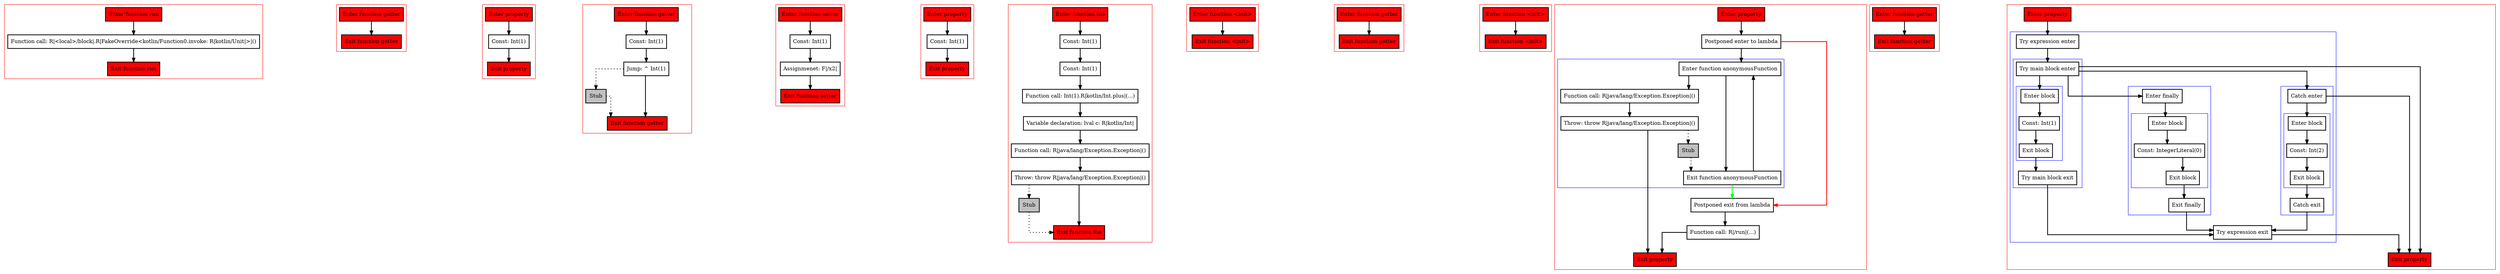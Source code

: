 digraph propertiesAndInitBlocks_kt {
    graph [splines=ortho nodesep=3]
    node [shape=box penwidth=2]
    edge [penwidth=2]

    subgraph cluster_0 {
        color=red
        0 [label="Enter function run" style="filled" fillcolor=red];
        1 [label="Function call: R|<local>/block|.R|FakeOverride<kotlin/Function0.invoke: R|kotlin/Unit|>|()"];
        2 [label="Exit function run" style="filled" fillcolor=red];
    }

    0 -> {1};
    1 -> {2};

    subgraph cluster_1 {
        color=red
        3 [label="Enter function getter" style="filled" fillcolor=red];
        4 [label="Exit function getter" style="filled" fillcolor=red];
    }

    3 -> {4};

    subgraph cluster_2 {
        color=red
        5 [label="Enter property" style="filled" fillcolor=red];
        6 [label="Const: Int(1)"];
        7 [label="Exit property" style="filled" fillcolor=red];
    }

    5 -> {6};
    6 -> {7};

    subgraph cluster_3 {
        color=red
        8 [label="Enter function getter" style="filled" fillcolor=red];
        9 [label="Const: Int(1)"];
        10 [label="Jump: ^ Int(1)"];
        11 [label="Stub" style="filled" fillcolor=gray];
        12 [label="Exit function getter" style="filled" fillcolor=red];
    }

    8 -> {9};
    9 -> {10};
    10 -> {12};
    10 -> {11} [style=dotted];
    11 -> {12} [style=dotted];

    subgraph cluster_4 {
        color=red
        13 [label="Enter function setter" style="filled" fillcolor=red];
        14 [label="Const: Int(1)"];
        15 [label="Assignmenet: F|/x2|"];
        16 [label="Exit function setter" style="filled" fillcolor=red];
    }

    13 -> {14};
    14 -> {15};
    15 -> {16};

    subgraph cluster_5 {
        color=red
        17 [label="Enter property" style="filled" fillcolor=red];
        18 [label="Const: Int(1)"];
        19 [label="Exit property" style="filled" fillcolor=red];
    }

    17 -> {18};
    18 -> {19};

    subgraph cluster_6 {
        color=red
        20 [label="Enter function foo" style="filled" fillcolor=red];
        21 [label="Const: Int(1)"];
        22 [label="Const: Int(1)"];
        23 [label="Function call: Int(1).R|kotlin/Int.plus|(...)"];
        24 [label="Variable declaration: lval c: R|kotlin/Int|"];
        25 [label="Function call: R|java/lang/Exception.Exception|()"];
        26 [label="Throw: throw R|java/lang/Exception.Exception|()"];
        27 [label="Stub" style="filled" fillcolor=gray];
        28 [label="Exit function foo" style="filled" fillcolor=red];
    }

    20 -> {21};
    21 -> {22};
    22 -> {23};
    23 -> {24};
    24 -> {25};
    25 -> {26};
    26 -> {28};
    26 -> {27} [style=dotted];
    27 -> {28} [style=dotted];

    subgraph cluster_7 {
        color=red
        29 [label="Enter function <init>" style="filled" fillcolor=red];
        30 [label="Exit function <init>" style="filled" fillcolor=red];
    }

    29 -> {30};

    subgraph cluster_8 {
        color=red
        31 [label="Enter function getter" style="filled" fillcolor=red];
        32 [label="Exit function getter" style="filled" fillcolor=red];
    }

    31 -> {32};

    subgraph cluster_9 {
        color=red
        33 [label="Enter function <init>" style="filled" fillcolor=red];
        34 [label="Exit function <init>" style="filled" fillcolor=red];
    }

    33 -> {34};

    subgraph cluster_10 {
        color=red
        35 [label="Enter property" style="filled" fillcolor=red];
        36 [label="Postponed enter to lambda"];
        subgraph cluster_11 {
            color=blue
            37 [label="Enter function anonymousFunction"];
            38 [label="Function call: R|java/lang/Exception.Exception|()"];
            39 [label="Throw: throw R|java/lang/Exception.Exception|()"];
            40 [label="Stub" style="filled" fillcolor=gray];
            41 [label="Exit function anonymousFunction"];
        }
        42 [label="Postponed exit from lambda"];
        43 [label="Function call: R|/run|(...)"];
        44 [label="Exit property" style="filled" fillcolor=red];
    }

    35 -> {36};
    36 -> {37};
    36 -> {42} [color=red];
    37 -> {41 38};
    38 -> {39};
    39 -> {44};
    39 -> {40} [style=dotted];
    40 -> {41} [style=dotted];
    41 -> {37};
    41 -> {42} [color=green];
    42 -> {43};
    43 -> {44};

    subgraph cluster_12 {
        color=red
        45 [label="Enter function getter" style="filled" fillcolor=red];
        46 [label="Exit function getter" style="filled" fillcolor=red];
    }

    45 -> {46};

    subgraph cluster_13 {
        color=red
        47 [label="Enter property" style="filled" fillcolor=red];
        subgraph cluster_14 {
            color=blue
            48 [label="Try expression enter"];
            subgraph cluster_15 {
                color=blue
                49 [label="Try main block enter"];
                subgraph cluster_16 {
                    color=blue
                    50 [label="Enter block"];
                    51 [label="Const: Int(1)"];
                    52 [label="Exit block"];
                }
                53 [label="Try main block exit"];
            }
            subgraph cluster_17 {
                color=blue
                54 [label="Enter finally"];
                subgraph cluster_18 {
                    color=blue
                    55 [label="Enter block"];
                    56 [label="Const: IntegerLiteral(0)"];
                    57 [label="Exit block"];
                }
                58 [label="Exit finally"];
            }
            subgraph cluster_19 {
                color=blue
                59 [label="Catch enter"];
                subgraph cluster_20 {
                    color=blue
                    60 [label="Enter block"];
                    61 [label="Const: Int(2)"];
                    62 [label="Exit block"];
                }
                63 [label="Catch exit"];
            }
            64 [label="Try expression exit"];
        }
        65 [label="Exit property" style="filled" fillcolor=red];
    }

    47 -> {48};
    48 -> {49};
    49 -> {65 59 54 50};
    50 -> {51};
    51 -> {52};
    52 -> {53};
    53 -> {64};
    54 -> {55};
    55 -> {56};
    56 -> {57};
    57 -> {58};
    58 -> {64};
    59 -> {65 60};
    60 -> {61};
    61 -> {62};
    62 -> {63};
    63 -> {64};
    64 -> {65};

}
